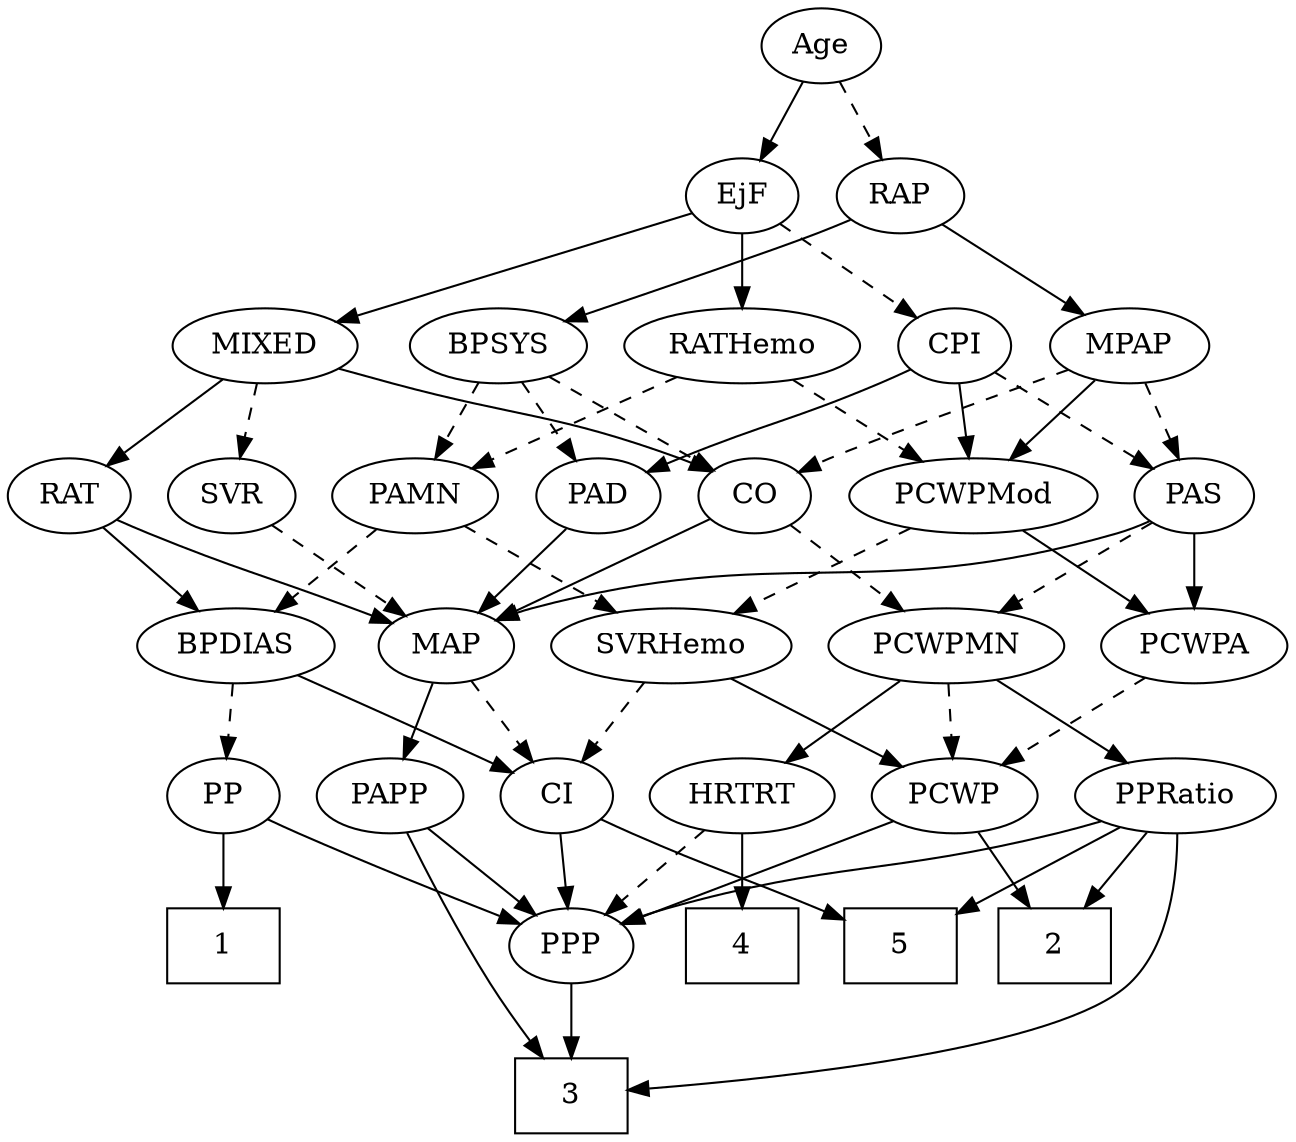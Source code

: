 strict digraph {
	graph [bb="0,0,574.89,540"];
	node [label="\N"];
	1	[height=0.5,
		pos="97.298,90",
		shape=box,
		width=0.75];
	2	[height=0.5,
		pos="467.3,90",
		shape=box,
		width=0.75];
	3	[height=0.5,
		pos="251.3,18",
		shape=box,
		width=0.75];
	4	[height=0.5,
		pos="323.3,90",
		shape=box,
		width=0.75];
	5	[height=0.5,
		pos="395.3,90",
		shape=box,
		width=0.75];
	Age	[height=0.5,
		pos="367.3,522",
		width=0.75];
	EjF	[height=0.5,
		pos="331.3,450",
		width=0.75];
	Age -> EjF	[pos="e,339.6,467.15 358.95,504.76 354.59,496.28 349.15,485.71 344.26,476.2",
		style=solid];
	RAP	[height=0.5,
		pos="404.3,450",
		width=0.77632];
	Age -> RAP	[pos="e,395.76,467.15 375.88,504.76 380.36,496.28 385.95,485.71 390.98,476.2",
		style=dashed];
	MIXED	[height=0.5,
		pos="120.3,378",
		width=1.1193];
	EjF -> MIXED	[pos="e,151.88,389.48 307.5,441.11 272.11,429.36 205.1,407.13 161.59,392.7",
		style=solid];
	RATHemo	[height=0.5,
		pos="331.3,378",
		width=1.3721];
	EjF -> RATHemo	[pos="e,331.3,396.1 331.3,431.7 331.3,423.98 331.3,414.71 331.3,406.11",
		style=solid];
	CPI	[height=0.5,
		pos="425.3,378",
		width=0.75];
	EjF -> CPI	[pos="e,408.01,391.87 348.98,435.83 363.25,425.21 383.52,410.11 399.59,398.15",
		style=dashed];
	MPAP	[height=0.5,
		pos="505.3,378",
		width=0.97491];
	RAP -> MPAP	[pos="e,485.16,392.96 422.82,436.16 437.86,425.74 459.31,410.87 476.57,398.91",
		style=solid];
	BPSYS	[height=0.5,
		pos="226.3,378",
		width=1.0471];
	RAP -> BPSYS	[pos="e,255.17,389.58 382.5,438.67 377.53,436.41 372.26,434.07 367.3,432 348.32,424.09 299.48,405.9 264.6,393.05",
		style=solid];
	CO	[height=0.5,
		pos="339.3,306",
		width=0.75];
	MIXED -> CO	[pos="e,318.22,317.64 153.46,367.43 205.71,352.35 301.5,324.68 303.3,324 305.14,323.3 307.02,322.55 308.9,321.76",
		style=solid];
	RAT	[height=0.5,
		pos="27.298,306",
		width=0.75827];
	MIXED -> RAT	[pos="e,44.797,320.17 100.57,362.15 86.758,351.75 68.156,337.75 53.152,326.46",
		style=solid];
	SVR	[height=0.5,
		pos="100.3,306",
		width=0.77632];
	MIXED -> SVR	[pos="e,105.09,323.79 115.46,360.05 113.2,352.14 110.45,342.54 107.92,333.69",
		style=dashed];
	MPAP -> CO	[pos="e,360.53,317.26 478.23,366.46 451.81,356.05 410.55,339.5 375.3,324 373.49,323.21 371.65,322.38 369.79,321.54",
		style=dashed];
	PAS	[height=0.5,
		pos="533.3,306",
		width=0.75];
	MPAP -> PAS	[pos="e,526.58,323.79 512.08,360.05 515.31,351.97 519.25,342.12 522.85,333.11",
		style=dashed];
	PCWPMod	[height=0.5,
		pos="436.3,306",
		width=1.4443];
	MPAP -> PCWPMod	[pos="e,452.53,323.47 489.98,361.46 481.13,352.48 469.79,340.98 459.82,330.87",
		style=solid];
	PAD	[height=0.5,
		pos="265.3,306",
		width=0.79437];
	BPSYS -> PAD	[pos="e,256.12,323.47 235.54,360.41 240.2,352.04 245.96,341.71 251.16,332.37",
		style=dashed];
	BPSYS -> CO	[pos="e,319.93,318.99 248.35,363.34 266.32,352.21 291.8,336.43 311.22,324.4",
		style=dashed];
	PAMN	[height=0.5,
		pos="182.3,306",
		width=1.011];
	BPSYS -> PAMN	[pos="e,192.65,323.47 215.87,360.41 210.55,351.95 203.98,341.49 198.06,332.08",
		style=dashed];
	MAP	[height=0.5,
		pos="206.3,234",
		width=0.84854];
	PAD -> MAP	[pos="e,219.48,250.64 252.5,289.81 244.79,280.67 234.83,268.85 226.12,258.52",
		style=solid];
	PCWPMN	[height=0.5,
		pos="423.3,234",
		width=1.3902];
	CO -> PCWPMN	[pos="e,404.21,250.91 355.49,291.5 367.02,281.9 382.79,268.76 396.21,257.57",
		style=dashed];
	CO -> MAP	[pos="e,228.36,246.61 318.81,294.22 297.1,282.79 262.56,264.61 237.47,251.41",
		style=solid];
	PCWPA	[height=0.5,
		pos="533.3,234",
		width=1.1555];
	PAS -> PCWPA	[pos="e,533.3,252.1 533.3,287.7 533.3,279.98 533.3,270.71 533.3,262.11",
		style=solid];
	PAS -> PCWPMN	[pos="e,446.83,249.97 514.14,292.81 497.98,282.53 474.52,267.6 455.49,255.49",
		style=dashed];
	PAS -> MAP	[pos="e,229.2,245.93 512.78,294.02 507.82,291.74 502.46,289.55 497.3,288 389.36,255.58 354.85,282.29 246.3,252 243.82,251.31 241.29,250.5 \
238.77,249.61",
		style=solid];
	SVRHemo	[height=0.5,
		pos="305.3,234",
		width=1.3902];
	PAMN -> SVRHemo	[pos="e,279.72,249.56 205.43,291.83 223.86,281.35 249.94,266.5 270.83,254.62",
		style=dashed];
	BPDIAS	[height=0.5,
		pos="109.3,234",
		width=1.1735];
	PAMN -> BPDIAS	[pos="e,125.71,250.73 166.1,289.46 156.43,280.2 143.98,268.25 133.2,257.92",
		style=dashed];
	RATHemo -> PAMN	[pos="e,207.83,318.99 302.22,363.34 277.78,351.86 242.79,335.42 216.92,323.26",
		style=dashed];
	RATHemo -> PCWPMod	[pos="e,413.2,322.4 354.08,361.81 368.84,351.97 388.27,339.02 404.53,328.18",
		style=dashed];
	CPI -> PAD	[pos="e,287.76,317.16 404.05,366.77 399.22,364.5 394.1,362.14 389.3,360 351.44,343.15 341.32,340.46 303.3,324 301.25,323.11 299.14,322.19 \
297.02,321.26",
		style=solid];
	CPI -> PAS	[pos="e,514.7,319.05 444.11,364.81 461.3,353.67 486.92,337.06 506.29,324.5",
		style=dashed];
	CPI -> PCWPMod	[pos="e,433.58,324.28 427.96,360.05 429.17,352.35 430.64,343.03 432,334.36",
		style=solid];
	RAT -> BPDIAS	[pos="e,91.133,250.51 43.498,291.17 54.862,281.47 70.297,268.29 83.362,257.14",
		style=solid];
	RAT -> MAP	[pos="e,181.03,244.33 48.481,294.63 53.315,292.36 58.455,290.04 63.298,288 65.931,286.89 130.06,263.17 171.54,247.84",
		style=solid];
	SVR -> MAP	[pos="e,186.79,247.88 119.25,292.49 135.7,281.62 159.74,265.75 178.39,253.43",
		style=dashed];
	PCWPMod -> PCWPA	[pos="e,512.83,249.77 457.83,289.46 471.54,279.57 489.48,266.62 504.43,255.83",
		style=solid];
	PCWPMod -> SVRHemo	[pos="e,331.96,249.25 409.15,290.5 389.35,279.91 362.32,265.47 340.81,253.97",
		style=dashed];
	PCWP	[height=0.5,
		pos="429.3,162",
		width=0.97491];
	PCWPA -> PCWP	[pos="e,449.76,176.77 511.75,218.5 496.25,208.06 475.17,193.87 458.2,182.45",
		style=dashed];
	PPRatio	[height=0.5,
		pos="522.3,162",
		width=1.1013];
	PCWPMN -> PPRatio	[pos="e,501.74,177.54 445.27,217.46 459.5,207.41 478.17,194.2 493.57,183.31",
		style=solid];
	PCWPMN -> PCWP	[pos="e,427.83,180.1 424.78,215.7 425.44,207.98 426.24,198.71 426.97,190.11",
		style=dashed];
	HRTRT	[height=0.5,
		pos="336.3,162",
		width=1.1013];
	PCWPMN -> HRTRT	[pos="e,355.07,178.1 403.56,217.12 391.52,207.43 375.97,194.92 362.86,184.37",
		style=solid];
	SVRHemo -> PCWP	[pos="e,406.56,175.84 330.99,218.5 350.39,207.54 377.12,192.45 397.81,180.77",
		style=solid];
	CI	[height=0.5,
		pos="251.3,162",
		width=0.75];
	SVRHemo -> CI	[pos="e,263.26,178.51 292.5,216.41 285.65,207.53 277.09,196.44 269.56,186.67",
		style=dashed];
	PP	[height=0.5,
		pos="97.298,162",
		width=0.75];
	BPDIAS -> PP	[pos="e,100.23,180.1 106.33,215.7 105.01,207.98 103.42,198.71 101.95,190.11",
		style=dashed];
	BPDIAS -> CI	[pos="e,230.25,173.37 136.01,219.83 160.23,207.89 195.9,190.31 221.14,177.87",
		style=solid];
	MAP -> CI	[pos="e,240.92,179.15 216.73,216.76 222.3,208.11 229.26,197.27 235.48,187.6",
		style=dashed];
	PAPP	[height=0.5,
		pos="174.3,162",
		width=0.88464];
	MAP -> PAPP	[pos="e,182.05,179.96 198.71,216.41 194.98,208.25 190.4,198.22 186.21,189.07",
		style=solid];
	PP -> 1	[pos="e,97.298,108.1 97.298,143.7 97.298,135.98 97.298,126.71 97.298,118.11",
		style=solid];
	PPP	[height=0.5,
		pos="251.3,90",
		width=0.75];
	PP -> PPP	[pos="e,229.49,100.64 118.59,150.86 123.42,148.59 128.53,146.2 133.3,144 162.7,130.46 196.4,115.36 220.24,104.76",
		style=solid];
	PPP -> 3	[pos="e,251.3,36.104 251.3,71.697 251.3,63.983 251.3,54.712 251.3,46.112",
		style=solid];
	PPRatio -> 2	[pos="e,480.75,108.12 509.54,144.76 502.87,136.27 494.54,125.68 487.06,116.15",
		style=solid];
	PPRatio -> 3	[pos="e,278.53,21.041 523.76,143.68 524.43,123.6 522.21,90.852 503.3,72 473.52,42.311 351.43,27.636 288.78,21.941",
		style=solid];
	PPRatio -> 5	[pos="e,422.48,105.98 498.11,147.67 479.22,137.26 452.67,122.62 431.29,110.84",
		style=solid];
	PPRatio -> PPP	[pos="e,271.88,101.8 492.71,149.97 486.36,147.82 479.65,145.71 473.3,144 391.98,122.14 367.32,134.18 287.3,108 285.38,107.37 283.42,106.66 \
281.47,105.91",
		style=solid];
	PCWP -> 2	[pos="e,457.83,108.45 438.3,144.41 442.67,136.37 448.02,126.51 452.93,117.47",
		style=solid];
	PCWP -> PPP	[pos="e,272.48,101.39 401.86,150.32 396.38,148.21 390.66,146.02 385.3,144 341.88,127.64 330.1,125.92 287.3,108 285.48,107.24 283.62,106.44 \
281.75,105.61",
		style=solid];
	CI -> 5	[pos="e,368.05,104.24 272.55,150.67 295.22,139.65 331.56,121.98 358.82,108.73",
		style=solid];
	CI -> PPP	[pos="e,251.3,108.1 251.3,143.7 251.3,135.98 251.3,126.71 251.3,118.11",
		style=solid];
	PAPP -> 3	[pos="e,238.55,36.202 181.06,144.19 188.61,125.99 201.58,96.292 215.3,72 220.49,62.799 226.79,53.128 232.66,44.604",
		style=solid];
	PAPP -> PPP	[pos="e,236.04,104.87 190.63,146.15 201.64,136.15 216.31,122.8 228.47,111.75",
		style=solid];
	HRTRT -> 4	[pos="e,326.51,108.28 333.15,144.05 331.72,136.35 329.99,127.03 328.38,118.36",
		style=solid];
	HRTRT -> PPP	[pos="e,267.69,104.5 317.85,145.81 305.48,135.62 289.05,122.09 275.61,111.02",
		style=dashed];
}
